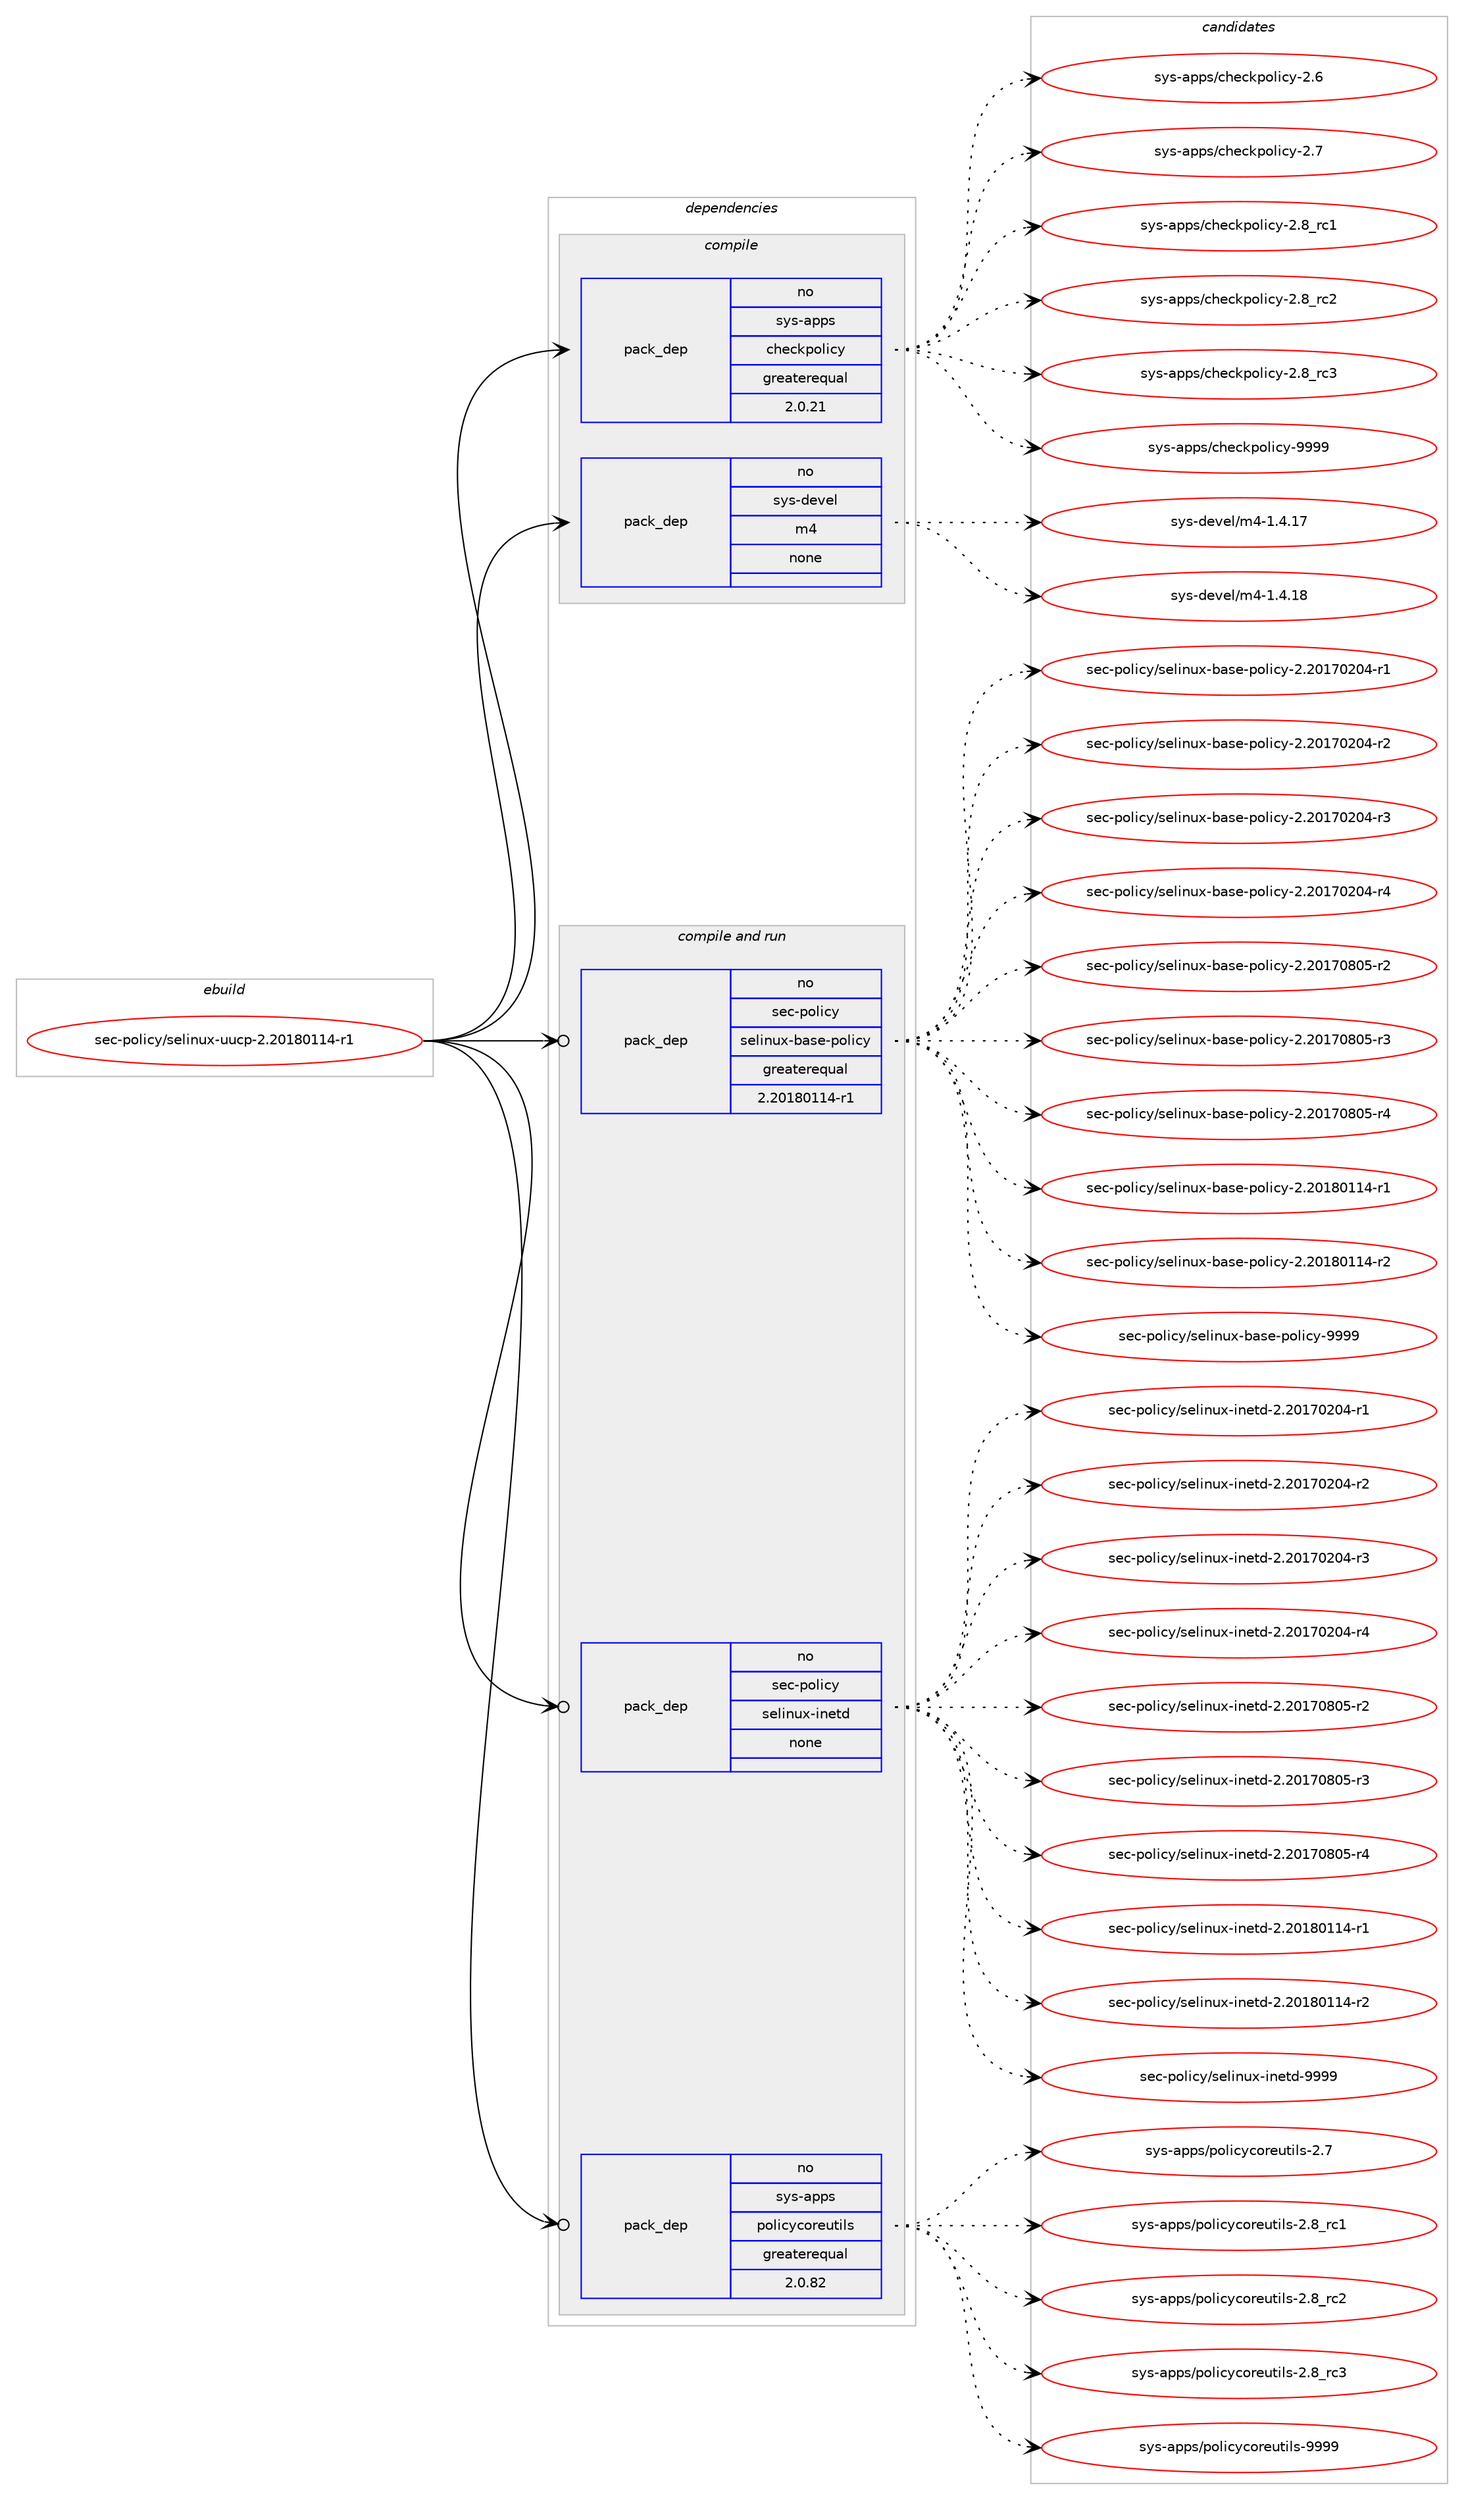 digraph prolog {

# *************
# Graph options
# *************

newrank=true;
concentrate=true;
compound=true;
graph [rankdir=LR,fontname=Helvetica,fontsize=10,ranksep=1.5];#, ranksep=2.5, nodesep=0.2];
edge  [arrowhead=vee];
node  [fontname=Helvetica,fontsize=10];

# **********
# The ebuild
# **********

subgraph cluster_leftcol {
color=gray;
rank=same;
label=<<i>ebuild</i>>;
id [label="sec-policy/selinux-uucp-2.20180114-r1", color=red, width=4, href="../sec-policy/selinux-uucp-2.20180114-r1.svg"];
}

# ****************
# The dependencies
# ****************

subgraph cluster_midcol {
color=gray;
label=<<i>dependencies</i>>;
subgraph cluster_compile {
fillcolor="#eeeeee";
style=filled;
label=<<i>compile</i>>;
subgraph pack5972 {
dependency6918 [label=<<TABLE BORDER="0" CELLBORDER="1" CELLSPACING="0" CELLPADDING="4" WIDTH="220"><TR><TD ROWSPAN="6" CELLPADDING="30">pack_dep</TD></TR><TR><TD WIDTH="110">no</TD></TR><TR><TD>sys-apps</TD></TR><TR><TD>checkpolicy</TD></TR><TR><TD>greaterequal</TD></TR><TR><TD>2.0.21</TD></TR></TABLE>>, shape=none, color=blue];
}
id:e -> dependency6918:w [weight=20,style="solid",arrowhead="vee"];
subgraph pack5973 {
dependency6919 [label=<<TABLE BORDER="0" CELLBORDER="1" CELLSPACING="0" CELLPADDING="4" WIDTH="220"><TR><TD ROWSPAN="6" CELLPADDING="30">pack_dep</TD></TR><TR><TD WIDTH="110">no</TD></TR><TR><TD>sys-devel</TD></TR><TR><TD>m4</TD></TR><TR><TD>none</TD></TR><TR><TD></TD></TR></TABLE>>, shape=none, color=blue];
}
id:e -> dependency6919:w [weight=20,style="solid",arrowhead="vee"];
}
subgraph cluster_compileandrun {
fillcolor="#eeeeee";
style=filled;
label=<<i>compile and run</i>>;
subgraph pack5974 {
dependency6920 [label=<<TABLE BORDER="0" CELLBORDER="1" CELLSPACING="0" CELLPADDING="4" WIDTH="220"><TR><TD ROWSPAN="6" CELLPADDING="30">pack_dep</TD></TR><TR><TD WIDTH="110">no</TD></TR><TR><TD>sec-policy</TD></TR><TR><TD>selinux-base-policy</TD></TR><TR><TD>greaterequal</TD></TR><TR><TD>2.20180114-r1</TD></TR></TABLE>>, shape=none, color=blue];
}
id:e -> dependency6920:w [weight=20,style="solid",arrowhead="odotvee"];
subgraph pack5975 {
dependency6921 [label=<<TABLE BORDER="0" CELLBORDER="1" CELLSPACING="0" CELLPADDING="4" WIDTH="220"><TR><TD ROWSPAN="6" CELLPADDING="30">pack_dep</TD></TR><TR><TD WIDTH="110">no</TD></TR><TR><TD>sec-policy</TD></TR><TR><TD>selinux-inetd</TD></TR><TR><TD>none</TD></TR><TR><TD></TD></TR></TABLE>>, shape=none, color=blue];
}
id:e -> dependency6921:w [weight=20,style="solid",arrowhead="odotvee"];
subgraph pack5976 {
dependency6922 [label=<<TABLE BORDER="0" CELLBORDER="1" CELLSPACING="0" CELLPADDING="4" WIDTH="220"><TR><TD ROWSPAN="6" CELLPADDING="30">pack_dep</TD></TR><TR><TD WIDTH="110">no</TD></TR><TR><TD>sys-apps</TD></TR><TR><TD>policycoreutils</TD></TR><TR><TD>greaterequal</TD></TR><TR><TD>2.0.82</TD></TR></TABLE>>, shape=none, color=blue];
}
id:e -> dependency6922:w [weight=20,style="solid",arrowhead="odotvee"];
}
subgraph cluster_run {
fillcolor="#eeeeee";
style=filled;
label=<<i>run</i>>;
}
}

# **************
# The candidates
# **************

subgraph cluster_choices {
rank=same;
color=gray;
label=<<i>candidates</i>>;

subgraph choice5972 {
color=black;
nodesep=1;
choice11512111545971121121154799104101991071121111081059912145504654 [label="sys-apps/checkpolicy-2.6", color=red, width=4,href="../sys-apps/checkpolicy-2.6.svg"];
choice11512111545971121121154799104101991071121111081059912145504655 [label="sys-apps/checkpolicy-2.7", color=red, width=4,href="../sys-apps/checkpolicy-2.7.svg"];
choice11512111545971121121154799104101991071121111081059912145504656951149949 [label="sys-apps/checkpolicy-2.8_rc1", color=red, width=4,href="../sys-apps/checkpolicy-2.8_rc1.svg"];
choice11512111545971121121154799104101991071121111081059912145504656951149950 [label="sys-apps/checkpolicy-2.8_rc2", color=red, width=4,href="../sys-apps/checkpolicy-2.8_rc2.svg"];
choice11512111545971121121154799104101991071121111081059912145504656951149951 [label="sys-apps/checkpolicy-2.8_rc3", color=red, width=4,href="../sys-apps/checkpolicy-2.8_rc3.svg"];
choice1151211154597112112115479910410199107112111108105991214557575757 [label="sys-apps/checkpolicy-9999", color=red, width=4,href="../sys-apps/checkpolicy-9999.svg"];
dependency6918:e -> choice11512111545971121121154799104101991071121111081059912145504654:w [style=dotted,weight="100"];
dependency6918:e -> choice11512111545971121121154799104101991071121111081059912145504655:w [style=dotted,weight="100"];
dependency6918:e -> choice11512111545971121121154799104101991071121111081059912145504656951149949:w [style=dotted,weight="100"];
dependency6918:e -> choice11512111545971121121154799104101991071121111081059912145504656951149950:w [style=dotted,weight="100"];
dependency6918:e -> choice11512111545971121121154799104101991071121111081059912145504656951149951:w [style=dotted,weight="100"];
dependency6918:e -> choice1151211154597112112115479910410199107112111108105991214557575757:w [style=dotted,weight="100"];
}
subgraph choice5973 {
color=black;
nodesep=1;
choice11512111545100101118101108471095245494652464955 [label="sys-devel/m4-1.4.17", color=red, width=4,href="../sys-devel/m4-1.4.17.svg"];
choice11512111545100101118101108471095245494652464956 [label="sys-devel/m4-1.4.18", color=red, width=4,href="../sys-devel/m4-1.4.18.svg"];
dependency6919:e -> choice11512111545100101118101108471095245494652464955:w [style=dotted,weight="100"];
dependency6919:e -> choice11512111545100101118101108471095245494652464956:w [style=dotted,weight="100"];
}
subgraph choice5974 {
color=black;
nodesep=1;
choice11510199451121111081059912147115101108105110117120459897115101451121111081059912145504650484955485048524511449 [label="sec-policy/selinux-base-policy-2.20170204-r1", color=red, width=4,href="../sec-policy/selinux-base-policy-2.20170204-r1.svg"];
choice11510199451121111081059912147115101108105110117120459897115101451121111081059912145504650484955485048524511450 [label="sec-policy/selinux-base-policy-2.20170204-r2", color=red, width=4,href="../sec-policy/selinux-base-policy-2.20170204-r2.svg"];
choice11510199451121111081059912147115101108105110117120459897115101451121111081059912145504650484955485048524511451 [label="sec-policy/selinux-base-policy-2.20170204-r3", color=red, width=4,href="../sec-policy/selinux-base-policy-2.20170204-r3.svg"];
choice11510199451121111081059912147115101108105110117120459897115101451121111081059912145504650484955485048524511452 [label="sec-policy/selinux-base-policy-2.20170204-r4", color=red, width=4,href="../sec-policy/selinux-base-policy-2.20170204-r4.svg"];
choice11510199451121111081059912147115101108105110117120459897115101451121111081059912145504650484955485648534511450 [label="sec-policy/selinux-base-policy-2.20170805-r2", color=red, width=4,href="../sec-policy/selinux-base-policy-2.20170805-r2.svg"];
choice11510199451121111081059912147115101108105110117120459897115101451121111081059912145504650484955485648534511451 [label="sec-policy/selinux-base-policy-2.20170805-r3", color=red, width=4,href="../sec-policy/selinux-base-policy-2.20170805-r3.svg"];
choice11510199451121111081059912147115101108105110117120459897115101451121111081059912145504650484955485648534511452 [label="sec-policy/selinux-base-policy-2.20170805-r4", color=red, width=4,href="../sec-policy/selinux-base-policy-2.20170805-r4.svg"];
choice11510199451121111081059912147115101108105110117120459897115101451121111081059912145504650484956484949524511449 [label="sec-policy/selinux-base-policy-2.20180114-r1", color=red, width=4,href="../sec-policy/selinux-base-policy-2.20180114-r1.svg"];
choice11510199451121111081059912147115101108105110117120459897115101451121111081059912145504650484956484949524511450 [label="sec-policy/selinux-base-policy-2.20180114-r2", color=red, width=4,href="../sec-policy/selinux-base-policy-2.20180114-r2.svg"];
choice1151019945112111108105991214711510110810511011712045989711510145112111108105991214557575757 [label="sec-policy/selinux-base-policy-9999", color=red, width=4,href="../sec-policy/selinux-base-policy-9999.svg"];
dependency6920:e -> choice11510199451121111081059912147115101108105110117120459897115101451121111081059912145504650484955485048524511449:w [style=dotted,weight="100"];
dependency6920:e -> choice11510199451121111081059912147115101108105110117120459897115101451121111081059912145504650484955485048524511450:w [style=dotted,weight="100"];
dependency6920:e -> choice11510199451121111081059912147115101108105110117120459897115101451121111081059912145504650484955485048524511451:w [style=dotted,weight="100"];
dependency6920:e -> choice11510199451121111081059912147115101108105110117120459897115101451121111081059912145504650484955485048524511452:w [style=dotted,weight="100"];
dependency6920:e -> choice11510199451121111081059912147115101108105110117120459897115101451121111081059912145504650484955485648534511450:w [style=dotted,weight="100"];
dependency6920:e -> choice11510199451121111081059912147115101108105110117120459897115101451121111081059912145504650484955485648534511451:w [style=dotted,weight="100"];
dependency6920:e -> choice11510199451121111081059912147115101108105110117120459897115101451121111081059912145504650484955485648534511452:w [style=dotted,weight="100"];
dependency6920:e -> choice11510199451121111081059912147115101108105110117120459897115101451121111081059912145504650484956484949524511449:w [style=dotted,weight="100"];
dependency6920:e -> choice11510199451121111081059912147115101108105110117120459897115101451121111081059912145504650484956484949524511450:w [style=dotted,weight="100"];
dependency6920:e -> choice1151019945112111108105991214711510110810511011712045989711510145112111108105991214557575757:w [style=dotted,weight="100"];
}
subgraph choice5975 {
color=black;
nodesep=1;
choice115101994511211110810599121471151011081051101171204510511010111610045504650484955485048524511449 [label="sec-policy/selinux-inetd-2.20170204-r1", color=red, width=4,href="../sec-policy/selinux-inetd-2.20170204-r1.svg"];
choice115101994511211110810599121471151011081051101171204510511010111610045504650484955485048524511450 [label="sec-policy/selinux-inetd-2.20170204-r2", color=red, width=4,href="../sec-policy/selinux-inetd-2.20170204-r2.svg"];
choice115101994511211110810599121471151011081051101171204510511010111610045504650484955485048524511451 [label="sec-policy/selinux-inetd-2.20170204-r3", color=red, width=4,href="../sec-policy/selinux-inetd-2.20170204-r3.svg"];
choice115101994511211110810599121471151011081051101171204510511010111610045504650484955485048524511452 [label="sec-policy/selinux-inetd-2.20170204-r4", color=red, width=4,href="../sec-policy/selinux-inetd-2.20170204-r4.svg"];
choice115101994511211110810599121471151011081051101171204510511010111610045504650484955485648534511450 [label="sec-policy/selinux-inetd-2.20170805-r2", color=red, width=4,href="../sec-policy/selinux-inetd-2.20170805-r2.svg"];
choice115101994511211110810599121471151011081051101171204510511010111610045504650484955485648534511451 [label="sec-policy/selinux-inetd-2.20170805-r3", color=red, width=4,href="../sec-policy/selinux-inetd-2.20170805-r3.svg"];
choice115101994511211110810599121471151011081051101171204510511010111610045504650484955485648534511452 [label="sec-policy/selinux-inetd-2.20170805-r4", color=red, width=4,href="../sec-policy/selinux-inetd-2.20170805-r4.svg"];
choice115101994511211110810599121471151011081051101171204510511010111610045504650484956484949524511449 [label="sec-policy/selinux-inetd-2.20180114-r1", color=red, width=4,href="../sec-policy/selinux-inetd-2.20180114-r1.svg"];
choice115101994511211110810599121471151011081051101171204510511010111610045504650484956484949524511450 [label="sec-policy/selinux-inetd-2.20180114-r2", color=red, width=4,href="../sec-policy/selinux-inetd-2.20180114-r2.svg"];
choice11510199451121111081059912147115101108105110117120451051101011161004557575757 [label="sec-policy/selinux-inetd-9999", color=red, width=4,href="../sec-policy/selinux-inetd-9999.svg"];
dependency6921:e -> choice115101994511211110810599121471151011081051101171204510511010111610045504650484955485048524511449:w [style=dotted,weight="100"];
dependency6921:e -> choice115101994511211110810599121471151011081051101171204510511010111610045504650484955485048524511450:w [style=dotted,weight="100"];
dependency6921:e -> choice115101994511211110810599121471151011081051101171204510511010111610045504650484955485048524511451:w [style=dotted,weight="100"];
dependency6921:e -> choice115101994511211110810599121471151011081051101171204510511010111610045504650484955485048524511452:w [style=dotted,weight="100"];
dependency6921:e -> choice115101994511211110810599121471151011081051101171204510511010111610045504650484955485648534511450:w [style=dotted,weight="100"];
dependency6921:e -> choice115101994511211110810599121471151011081051101171204510511010111610045504650484955485648534511451:w [style=dotted,weight="100"];
dependency6921:e -> choice115101994511211110810599121471151011081051101171204510511010111610045504650484955485648534511452:w [style=dotted,weight="100"];
dependency6921:e -> choice115101994511211110810599121471151011081051101171204510511010111610045504650484956484949524511449:w [style=dotted,weight="100"];
dependency6921:e -> choice115101994511211110810599121471151011081051101171204510511010111610045504650484956484949524511450:w [style=dotted,weight="100"];
dependency6921:e -> choice11510199451121111081059912147115101108105110117120451051101011161004557575757:w [style=dotted,weight="100"];
}
subgraph choice5976 {
color=black;
nodesep=1;
choice115121115459711211211547112111108105991219911111410111711610510811545504655 [label="sys-apps/policycoreutils-2.7", color=red, width=4,href="../sys-apps/policycoreutils-2.7.svg"];
choice115121115459711211211547112111108105991219911111410111711610510811545504656951149949 [label="sys-apps/policycoreutils-2.8_rc1", color=red, width=4,href="../sys-apps/policycoreutils-2.8_rc1.svg"];
choice115121115459711211211547112111108105991219911111410111711610510811545504656951149950 [label="sys-apps/policycoreutils-2.8_rc2", color=red, width=4,href="../sys-apps/policycoreutils-2.8_rc2.svg"];
choice115121115459711211211547112111108105991219911111410111711610510811545504656951149951 [label="sys-apps/policycoreutils-2.8_rc3", color=red, width=4,href="../sys-apps/policycoreutils-2.8_rc3.svg"];
choice11512111545971121121154711211110810599121991111141011171161051081154557575757 [label="sys-apps/policycoreutils-9999", color=red, width=4,href="../sys-apps/policycoreutils-9999.svg"];
dependency6922:e -> choice115121115459711211211547112111108105991219911111410111711610510811545504655:w [style=dotted,weight="100"];
dependency6922:e -> choice115121115459711211211547112111108105991219911111410111711610510811545504656951149949:w [style=dotted,weight="100"];
dependency6922:e -> choice115121115459711211211547112111108105991219911111410111711610510811545504656951149950:w [style=dotted,weight="100"];
dependency6922:e -> choice115121115459711211211547112111108105991219911111410111711610510811545504656951149951:w [style=dotted,weight="100"];
dependency6922:e -> choice11512111545971121121154711211110810599121991111141011171161051081154557575757:w [style=dotted,weight="100"];
}
}

}
